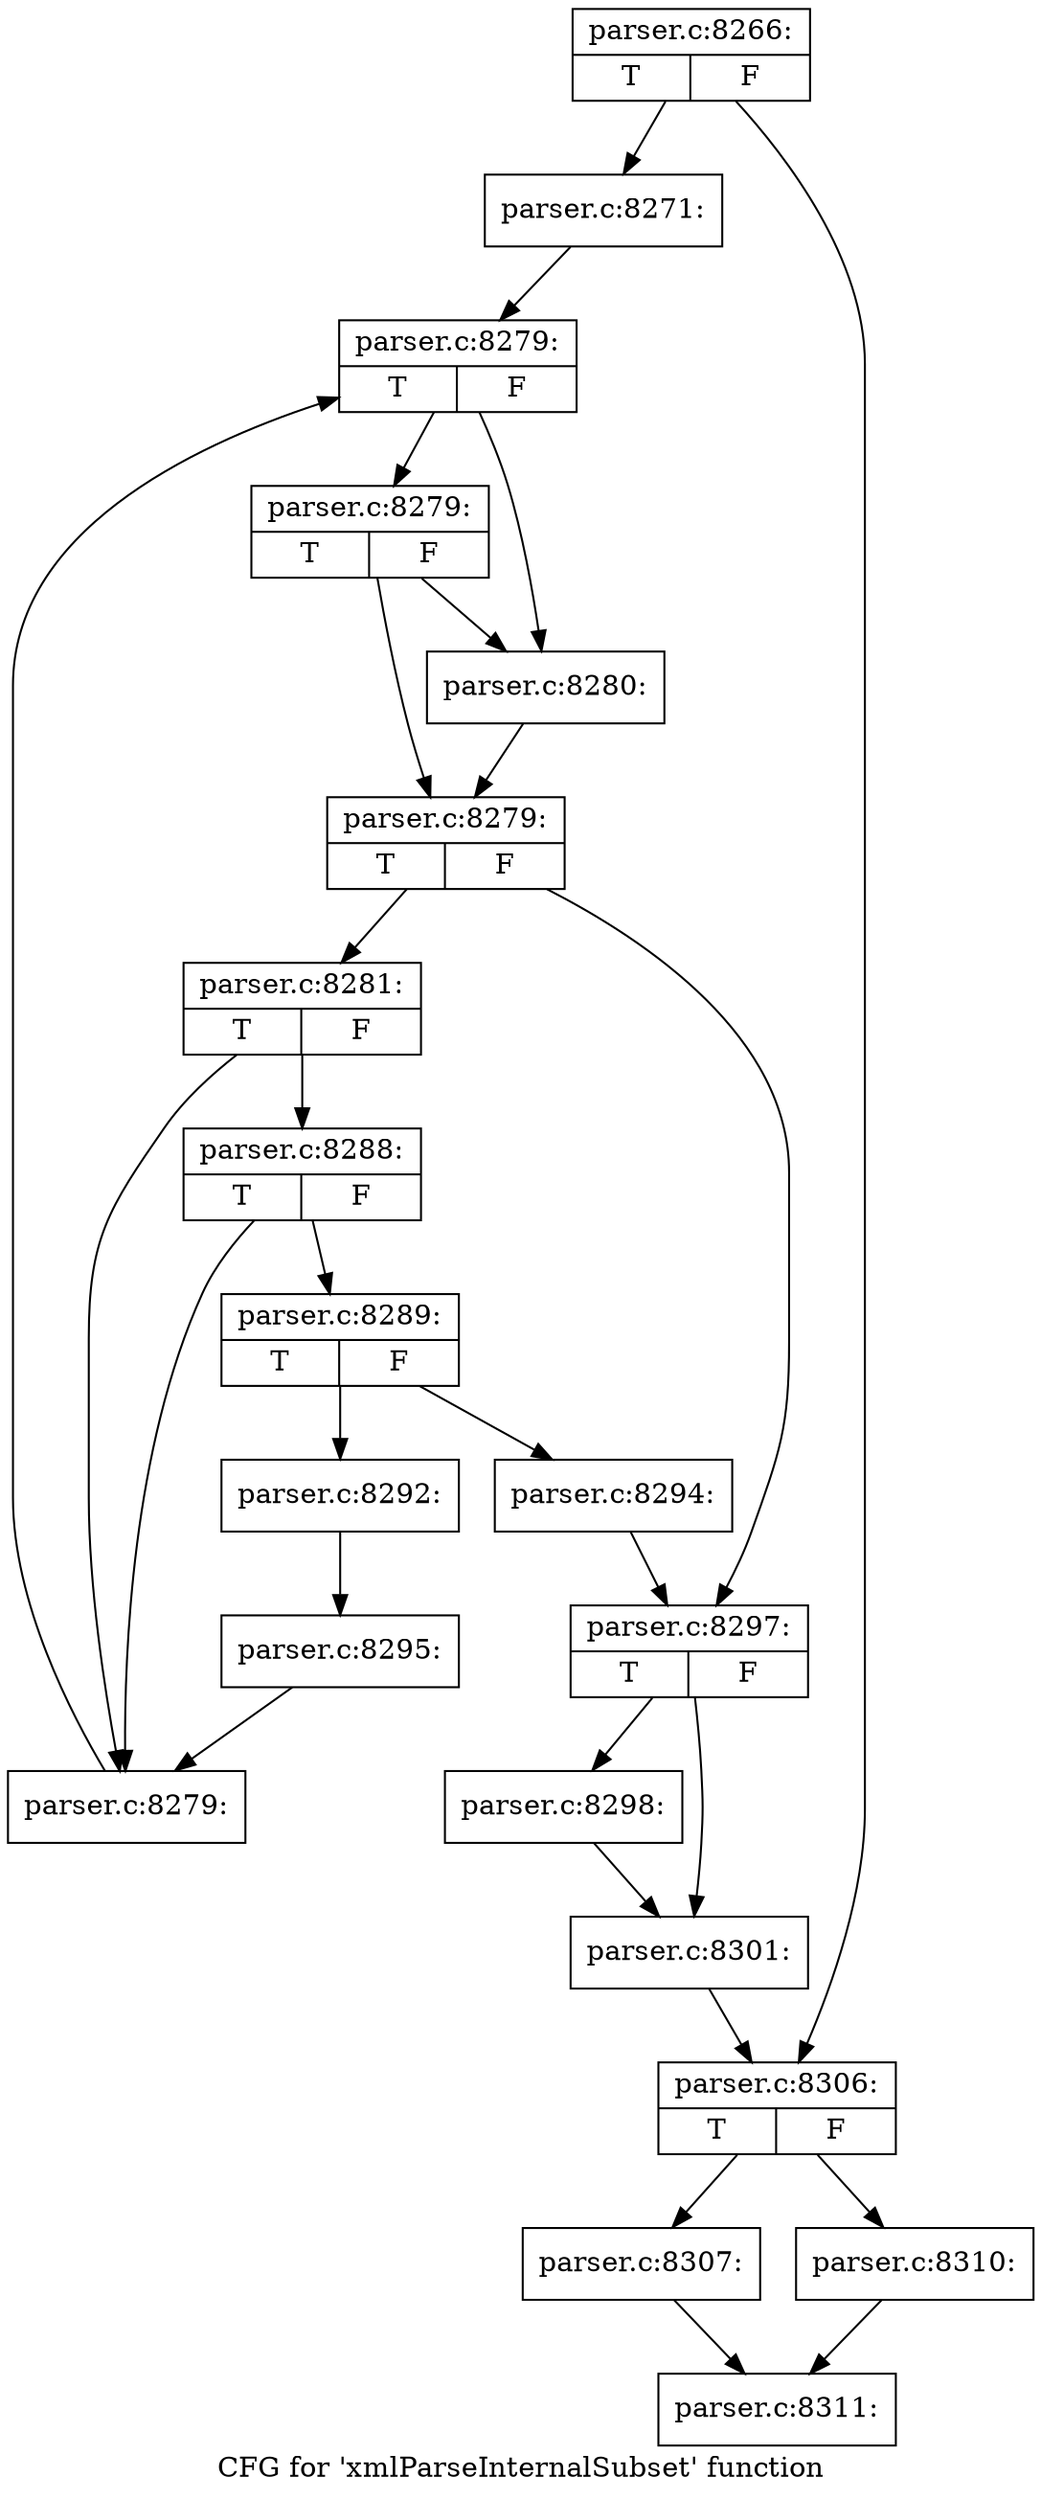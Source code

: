 digraph "CFG for 'xmlParseInternalSubset' function" {
	label="CFG for 'xmlParseInternalSubset' function";

	Node0x55d73c20d600 [shape=record,label="{parser.c:8266:|{<s0>T|<s1>F}}"];
	Node0x55d73c20d600 -> Node0x55d73c21f050;
	Node0x55d73c20d600 -> Node0x55d73c21f0a0;
	Node0x55d73c21f050 [shape=record,label="{parser.c:8271:}"];
	Node0x55d73c21f050 -> Node0x55d73c220410;
	Node0x55d73c220410 [shape=record,label="{parser.c:8279:|{<s0>T|<s1>F}}"];
	Node0x55d73c220410 -> Node0x55d73c220700;
	Node0x55d73c220410 -> Node0x55d73c220750;
	Node0x55d73c220750 [shape=record,label="{parser.c:8279:|{<s0>T|<s1>F}}"];
	Node0x55d73c220750 -> Node0x55d73c220700;
	Node0x55d73c220750 -> Node0x55d73c2206b0;
	Node0x55d73c220700 [shape=record,label="{parser.c:8280:}"];
	Node0x55d73c220700 -> Node0x55d73c2206b0;
	Node0x55d73c2206b0 [shape=record,label="{parser.c:8279:|{<s0>T|<s1>F}}"];
	Node0x55d73c2206b0 -> Node0x55d73c221360;
	Node0x55d73c2206b0 -> Node0x55d73c220630;
	Node0x55d73c221360 [shape=record,label="{parser.c:8281:|{<s0>T|<s1>F}}"];
	Node0x55d73c221360 -> Node0x55d73c2224f0;
	Node0x55d73c221360 -> Node0x55d73c2224a0;
	Node0x55d73c2224f0 [shape=record,label="{parser.c:8288:|{<s0>T|<s1>F}}"];
	Node0x55d73c2224f0 -> Node0x55d73c222450;
	Node0x55d73c2224f0 -> Node0x55d73c2224a0;
	Node0x55d73c222450 [shape=record,label="{parser.c:8289:|{<s0>T|<s1>F}}"];
	Node0x55d73c222450 -> Node0x55d73c2233b0;
	Node0x55d73c222450 -> Node0x55d73c223450;
	Node0x55d73c2233b0 [shape=record,label="{parser.c:8292:}"];
	Node0x55d73c2233b0 -> Node0x55d73c223400;
	Node0x55d73c223450 [shape=record,label="{parser.c:8294:}"];
	Node0x55d73c223450 -> Node0x55d73c220630;
	Node0x55d73c223400 [shape=record,label="{parser.c:8295:}"];
	Node0x55d73c223400 -> Node0x55d73c2224a0;
	Node0x55d73c2224a0 [shape=record,label="{parser.c:8279:}"];
	Node0x55d73c2224a0 -> Node0x55d73c220410;
	Node0x55d73c220630 [shape=record,label="{parser.c:8297:|{<s0>T|<s1>F}}"];
	Node0x55d73c220630 -> Node0x55d73c223cf0;
	Node0x55d73c220630 -> Node0x55d73c223d40;
	Node0x55d73c223cf0 [shape=record,label="{parser.c:8298:}"];
	Node0x55d73c223cf0 -> Node0x55d73c223d40;
	Node0x55d73c223d40 [shape=record,label="{parser.c:8301:}"];
	Node0x55d73c223d40 -> Node0x55d73c21f0a0;
	Node0x55d73c21f0a0 [shape=record,label="{parser.c:8306:|{<s0>T|<s1>F}}"];
	Node0x55d73c21f0a0 -> Node0x55d73c224780;
	Node0x55d73c21f0a0 -> Node0x55d73c2247d0;
	Node0x55d73c224780 [shape=record,label="{parser.c:8307:}"];
	Node0x55d73c224780 -> Node0x55d73c20d650;
	Node0x55d73c2247d0 [shape=record,label="{parser.c:8310:}"];
	Node0x55d73c2247d0 -> Node0x55d73c20d650;
	Node0x55d73c20d650 [shape=record,label="{parser.c:8311:}"];
}
